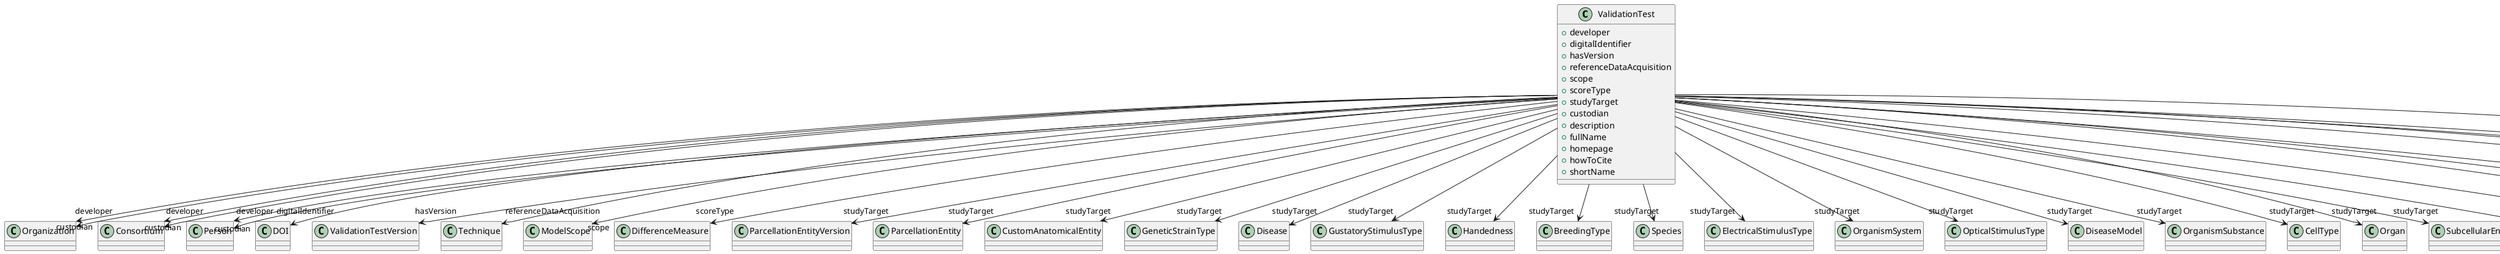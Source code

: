 @startuml
class ValidationTest {
+developer
+digitalIdentifier
+hasVersion
+referenceDataAcquisition
+scope
+scoreType
+studyTarget
+custodian
+description
+fullName
+homepage
+howToCite
+shortName

}
ValidationTest -d-> "developer" Organization
ValidationTest -d-> "developer" Consortium
ValidationTest -d-> "developer" Person
ValidationTest -d-> "digitalIdentifier" DOI
ValidationTest -d-> "hasVersion" ValidationTestVersion
ValidationTest -d-> "referenceDataAcquisition" Technique
ValidationTest -d-> "scope" ModelScope
ValidationTest -d-> "scoreType" DifferenceMeasure
ValidationTest -d-> "studyTarget" ParcellationEntityVersion
ValidationTest -d-> "studyTarget" ParcellationEntity
ValidationTest -d-> "studyTarget" CustomAnatomicalEntity
ValidationTest -d-> "studyTarget" GeneticStrainType
ValidationTest -d-> "studyTarget" Disease
ValidationTest -d-> "studyTarget" GustatoryStimulusType
ValidationTest -d-> "studyTarget" Handedness
ValidationTest -d-> "studyTarget" BreedingType
ValidationTest -d-> "studyTarget" Species
ValidationTest -d-> "studyTarget" ElectricalStimulusType
ValidationTest -d-> "studyTarget" OrganismSystem
ValidationTest -d-> "studyTarget" OpticalStimulusType
ValidationTest -d-> "studyTarget" DiseaseModel
ValidationTest -d-> "studyTarget" OrganismSubstance
ValidationTest -d-> "studyTarget" CellType
ValidationTest -d-> "studyTarget" Organ
ValidationTest -d-> "studyTarget" SubcellularEntity
ValidationTest -d-> "studyTarget" UBERONParcellation
ValidationTest -d-> "studyTarget" VisualStimulusType
ValidationTest -d-> "studyTarget" BiologicalSex
ValidationTest -d-> "studyTarget" TermSuggestion
ValidationTest -d-> "studyTarget" AuditoryStimulusType
ValidationTest -d-> "studyTarget" MolecularEntity
ValidationTest -d-> "studyTarget" CellCultureType
ValidationTest -d-> "studyTarget" TactileStimulusType
ValidationTest -d-> "studyTarget" OlfactoryStimulusType
ValidationTest -d-> "studyTarget" BiologicalOrder
ValidationTest -d-> "custodian" Organization
ValidationTest -d-> "custodian" Consortium
ValidationTest -d-> "custodian" Person

@enduml